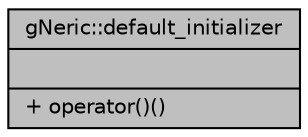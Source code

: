 digraph "gNeric::default_initializer"
{
 // INTERACTIVE_SVG=YES
  bgcolor="transparent";
  edge [fontname="Helvetica",fontsize="10",labelfontname="Helvetica",labelfontsize="10"];
  node [fontname="Helvetica",fontsize="10",shape=record];
  Node1 [label="{gNeric::default_initializer\n||+ operator()()\l}",height=0.2,width=0.4,color="black", fillcolor="grey75", style="filled", fontcolor="black"];
}
